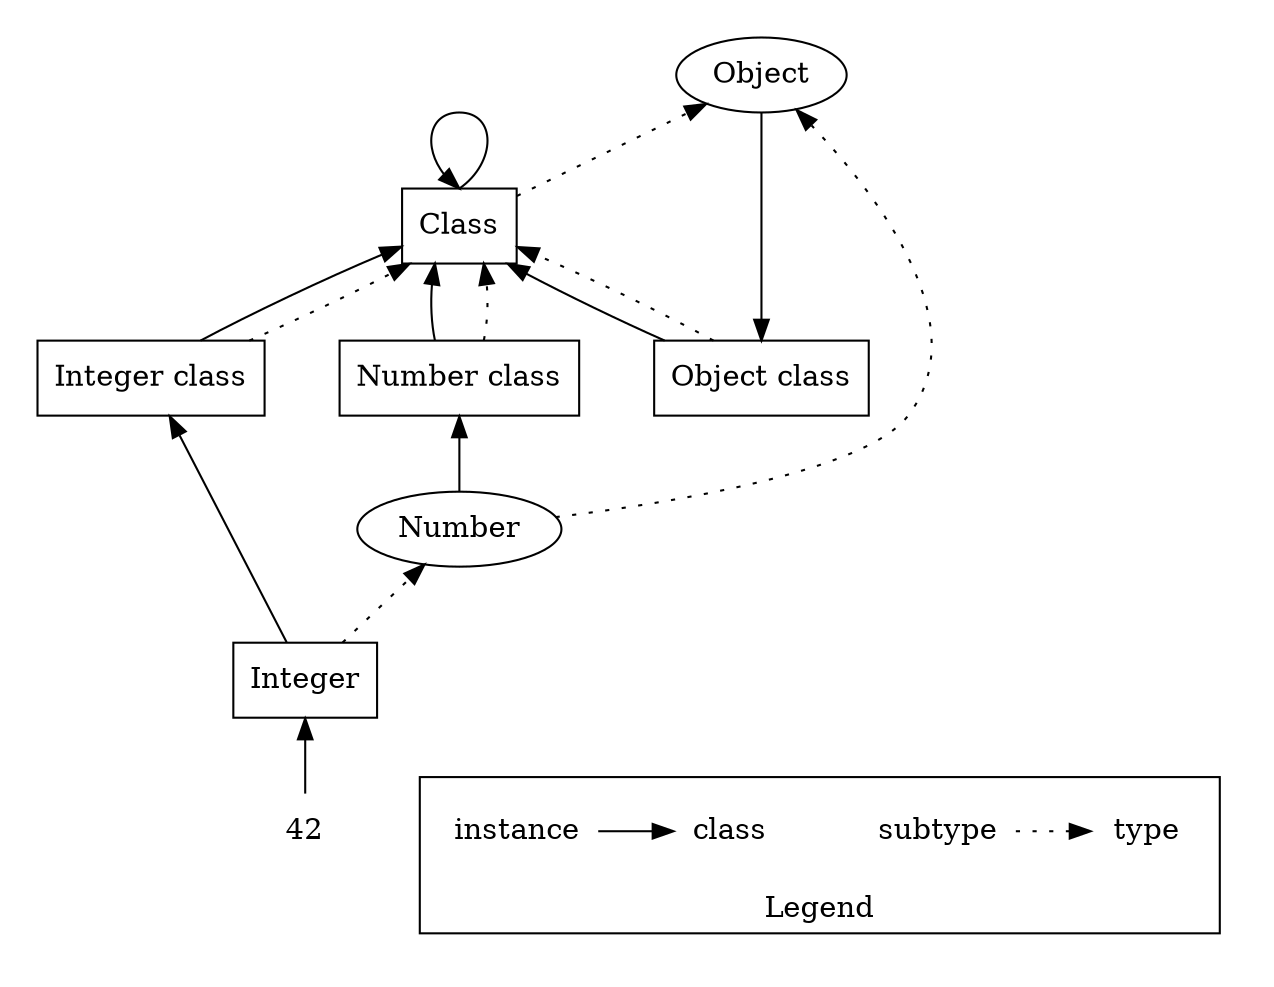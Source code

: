digraph Classes {
    rankdir=BT;
    nodesep="0.5";
    pad="0.25";
    node [shape=record];

    { rank=same; ObjectClass, NumberClass, IntegerClass };
    ObjectClass [label="Object class"];
    NumberClass [label="Number class"];
    IntegerClass [label="Integer class"];

    Object [shape=ellipse];
    Object -> ObjectClass -> Class;

    Number [shape=ellipse];
    Number -> NumberClass -> Class;

    Class:n -> Class:n;

    42 [shape=plaintext];
    42 -> Integer;
    Integer -> Number [style=dotted];
    Integer -> IntegerClass -> Class;

    edge [style=dotted];
    IntegerClass -> Class;
    Number -> Object;
    NumberClass -> Class;
    Class -> Object;
    ObjectClass -> Class;

    subgraph cluster_01 {
        label="Legend";
        node [shape=plaintext];
        subtype -> type [style=dotted];
        instance -> class [style=solid];
        { rank=same; subtype, type }
        { rank=same; instance, class }
    }
}
